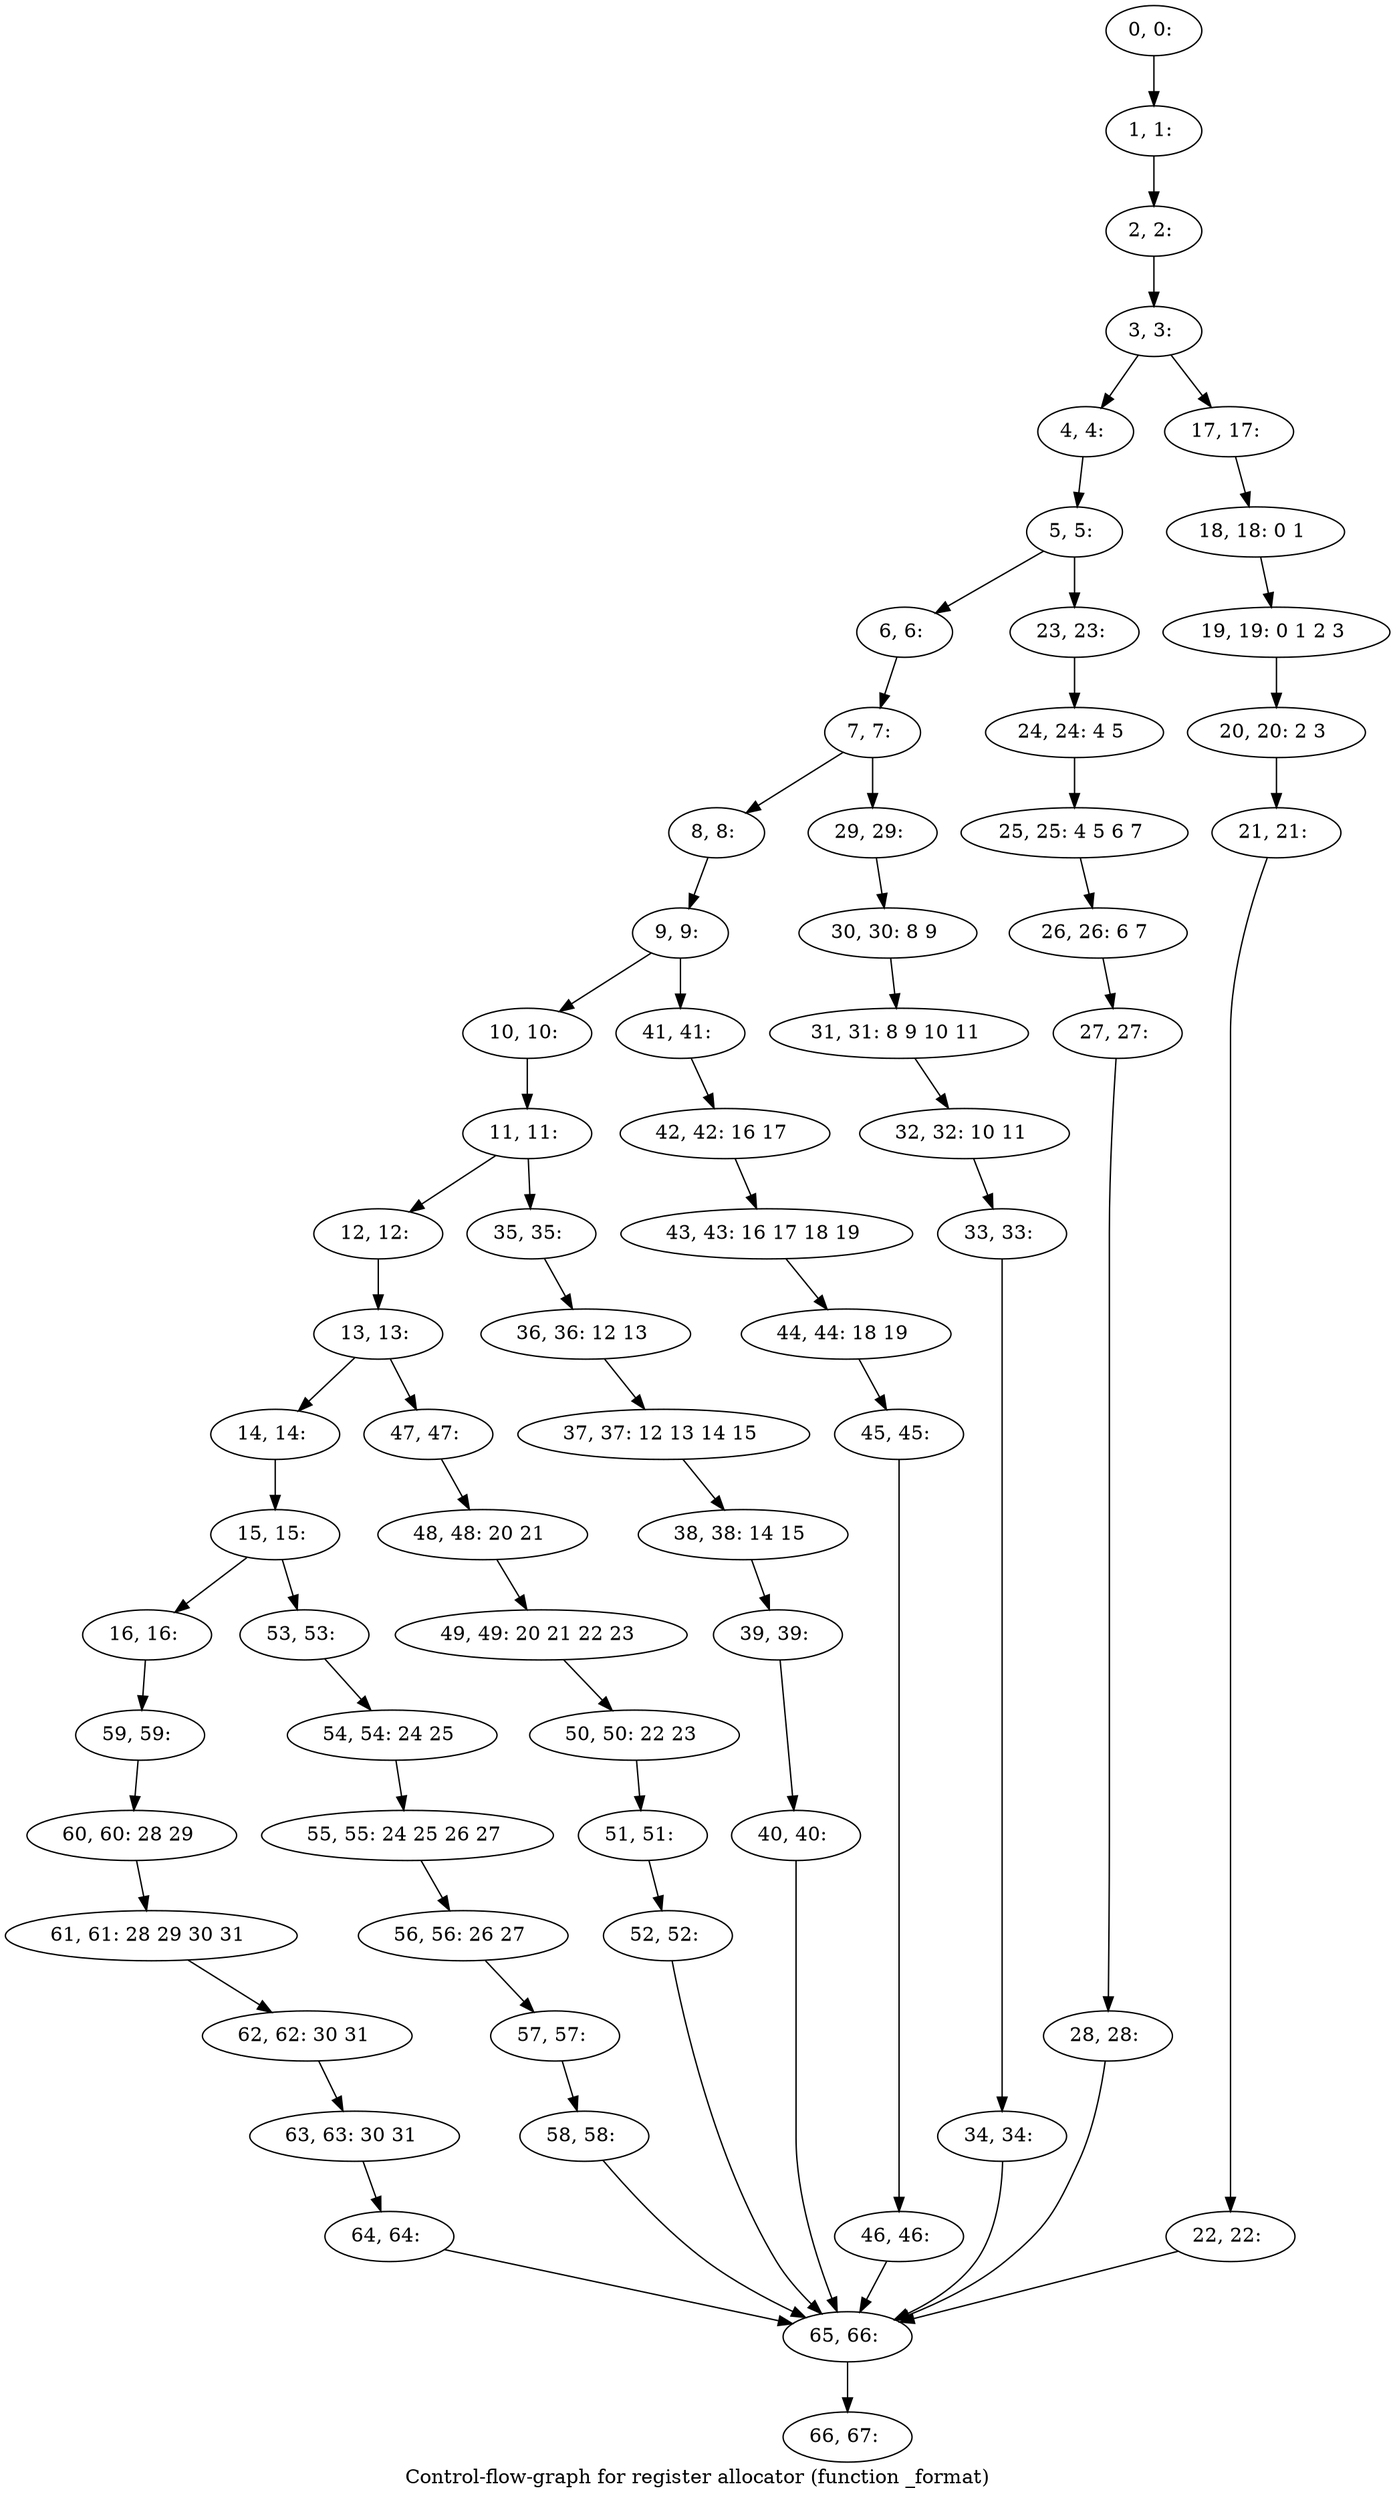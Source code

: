digraph G {
graph [label="Control-flow-graph for register allocator (function _format)"]
0[label="0, 0: "];
1[label="1, 1: "];
2[label="2, 2: "];
3[label="3, 3: "];
4[label="4, 4: "];
5[label="5, 5: "];
6[label="6, 6: "];
7[label="7, 7: "];
8[label="8, 8: "];
9[label="9, 9: "];
10[label="10, 10: "];
11[label="11, 11: "];
12[label="12, 12: "];
13[label="13, 13: "];
14[label="14, 14: "];
15[label="15, 15: "];
16[label="16, 16: "];
17[label="17, 17: "];
18[label="18, 18: 0 1 "];
19[label="19, 19: 0 1 2 3 "];
20[label="20, 20: 2 3 "];
21[label="21, 21: "];
22[label="22, 22: "];
23[label="23, 23: "];
24[label="24, 24: 4 5 "];
25[label="25, 25: 4 5 6 7 "];
26[label="26, 26: 6 7 "];
27[label="27, 27: "];
28[label="28, 28: "];
29[label="29, 29: "];
30[label="30, 30: 8 9 "];
31[label="31, 31: 8 9 10 11 "];
32[label="32, 32: 10 11 "];
33[label="33, 33: "];
34[label="34, 34: "];
35[label="35, 35: "];
36[label="36, 36: 12 13 "];
37[label="37, 37: 12 13 14 15 "];
38[label="38, 38: 14 15 "];
39[label="39, 39: "];
40[label="40, 40: "];
41[label="41, 41: "];
42[label="42, 42: 16 17 "];
43[label="43, 43: 16 17 18 19 "];
44[label="44, 44: 18 19 "];
45[label="45, 45: "];
46[label="46, 46: "];
47[label="47, 47: "];
48[label="48, 48: 20 21 "];
49[label="49, 49: 20 21 22 23 "];
50[label="50, 50: 22 23 "];
51[label="51, 51: "];
52[label="52, 52: "];
53[label="53, 53: "];
54[label="54, 54: 24 25 "];
55[label="55, 55: 24 25 26 27 "];
56[label="56, 56: 26 27 "];
57[label="57, 57: "];
58[label="58, 58: "];
59[label="59, 59: "];
60[label="60, 60: 28 29 "];
61[label="61, 61: 28 29 30 31 "];
62[label="62, 62: 30 31 "];
63[label="63, 63: 30 31 "];
64[label="64, 64: "];
65[label="65, 66: "];
66[label="66, 67: "];
0->1 ;
1->2 ;
2->3 ;
3->4 ;
3->17 ;
4->5 ;
5->6 ;
5->23 ;
6->7 ;
7->8 ;
7->29 ;
8->9 ;
9->10 ;
9->41 ;
10->11 ;
11->12 ;
11->35 ;
12->13 ;
13->14 ;
13->47 ;
14->15 ;
15->16 ;
15->53 ;
16->59 ;
17->18 ;
18->19 ;
19->20 ;
20->21 ;
21->22 ;
22->65 ;
23->24 ;
24->25 ;
25->26 ;
26->27 ;
27->28 ;
28->65 ;
29->30 ;
30->31 ;
31->32 ;
32->33 ;
33->34 ;
34->65 ;
35->36 ;
36->37 ;
37->38 ;
38->39 ;
39->40 ;
40->65 ;
41->42 ;
42->43 ;
43->44 ;
44->45 ;
45->46 ;
46->65 ;
47->48 ;
48->49 ;
49->50 ;
50->51 ;
51->52 ;
52->65 ;
53->54 ;
54->55 ;
55->56 ;
56->57 ;
57->58 ;
58->65 ;
59->60 ;
60->61 ;
61->62 ;
62->63 ;
63->64 ;
64->65 ;
65->66 ;
}
